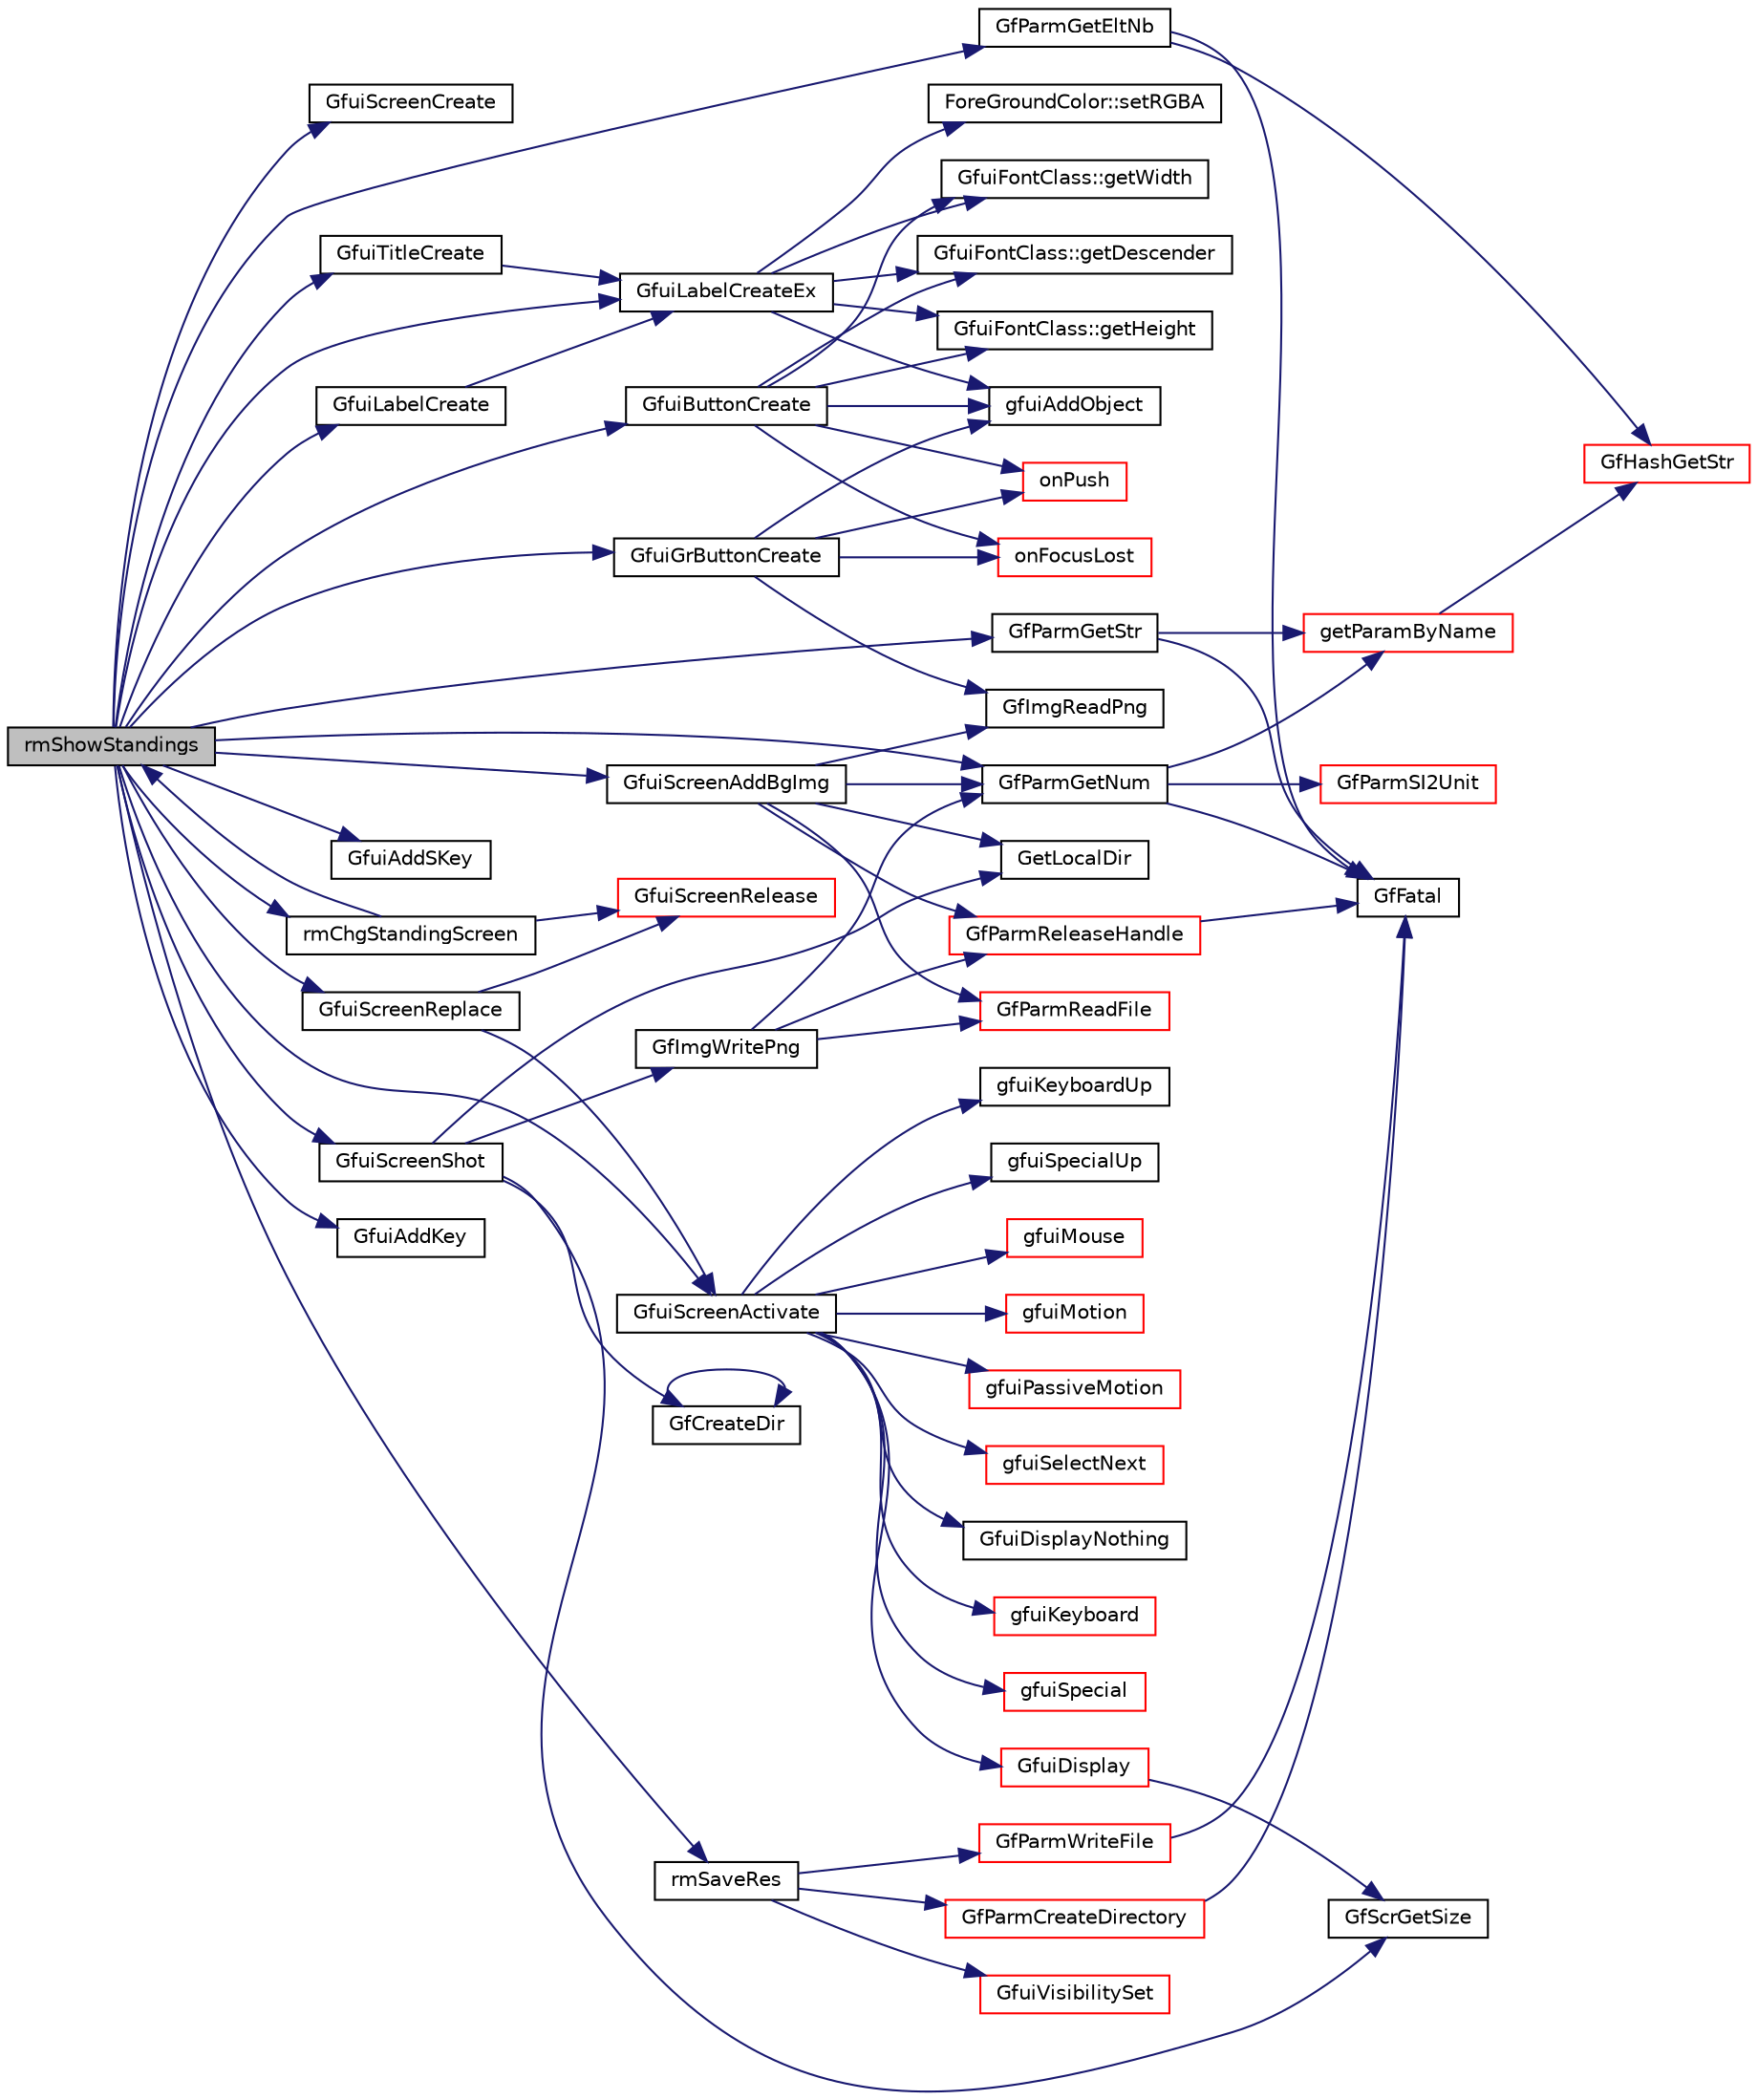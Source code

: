 digraph "rmShowStandings"
{
  edge [fontname="Helvetica",fontsize="10",labelfontname="Helvetica",labelfontsize="10"];
  node [fontname="Helvetica",fontsize="10",shape=record];
  rankdir="LR";
  Node1 [label="rmShowStandings",height=0.2,width=0.4,color="black", fillcolor="grey75", style="filled", fontcolor="black"];
  Node1 -> Node2 [color="midnightblue",fontsize="10",style="solid",fontname="Helvetica"];
  Node2 [label="GfuiScreenCreate",height=0.2,width=0.4,color="black", fillcolor="white", style="filled",URL="$group__gui.html#ga65a0c4e01e1517c7c6b0bd5adfcbb28b",tooltip="Create a new screen. "];
  Node1 -> Node3 [color="midnightblue",fontsize="10",style="solid",fontname="Helvetica"];
  Node3 [label="GfuiTitleCreate",height=0.2,width=0.4,color="black", fillcolor="white", style="filled",URL="$group__gui.html#ga2175b7439c4af8f85305dd64b5ebc7a9",tooltip="Add a Title to the screen. "];
  Node3 -> Node4 [color="midnightblue",fontsize="10",style="solid",fontname="Helvetica"];
  Node4 [label="GfuiLabelCreateEx",height=0.2,width=0.4,color="black", fillcolor="white", style="filled",URL="$group__gui.html#gab2495517bb164c00201dedd420cb60ac",tooltip="Create a new label (extended version). "];
  Node4 -> Node5 [color="midnightblue",fontsize="10",style="solid",fontname="Helvetica"];
  Node5 [label="ForeGroundColor::setRGBA",height=0.2,width=0.4,color="black", fillcolor="white", style="filled",URL="$class_fore_ground_color.html#ad998072a2e3c1e468f1cf03888ef369d"];
  Node4 -> Node6 [color="midnightblue",fontsize="10",style="solid",fontname="Helvetica"];
  Node6 [label="GfuiFontClass::getWidth",height=0.2,width=0.4,color="black", fillcolor="white", style="filled",URL="$class_gfui_font_class.html#a96fb79e144b166ac018613a77795b7d0"];
  Node4 -> Node7 [color="midnightblue",fontsize="10",style="solid",fontname="Helvetica"];
  Node7 [label="GfuiFontClass::getDescender",height=0.2,width=0.4,color="black", fillcolor="white", style="filled",URL="$class_gfui_font_class.html#a9285866cfaa26f2db416dec244ede542"];
  Node4 -> Node8 [color="midnightblue",fontsize="10",style="solid",fontname="Helvetica"];
  Node8 [label="GfuiFontClass::getHeight",height=0.2,width=0.4,color="black", fillcolor="white", style="filled",URL="$class_gfui_font_class.html#af7a8622b16d9d8321fa6bcf5a23352a9"];
  Node4 -> Node9 [color="midnightblue",fontsize="10",style="solid",fontname="Helvetica"];
  Node9 [label="gfuiAddObject",height=0.2,width=0.4,color="black", fillcolor="white", style="filled",URL="$gui_8h.html#a94c49170d91c9d6978d7f4405d9ea064"];
  Node1 -> Node10 [color="midnightblue",fontsize="10",style="solid",fontname="Helvetica"];
  Node10 [label="GfuiScreenAddBgImg",height=0.2,width=0.4,color="black", fillcolor="white", style="filled",URL="$group__gui.html#ga2d1e0f1edf2ed7b53be750c721de1f0a",tooltip="Add an image background to a screen. "];
  Node10 -> Node11 [color="midnightblue",fontsize="10",style="solid",fontname="Helvetica"];
  Node11 [label="GetLocalDir",height=0.2,width=0.4,color="black", fillcolor="white", style="filled",URL="$tgf_8cpp.html#ae34eae3991aacabaf9c64025449d8c87"];
  Node10 -> Node12 [color="midnightblue",fontsize="10",style="solid",fontname="Helvetica"];
  Node12 [label="GfParmReadFile",height=0.2,width=0.4,color="red", fillcolor="white", style="filled",URL="$group__paramsfile.html#ga86fccfc1b5f8abf4ef6546896abd1e4f",tooltip="Read parameter set from file and return handle to parameter set. "];
  Node10 -> Node13 [color="midnightblue",fontsize="10",style="solid",fontname="Helvetica"];
  Node13 [label="GfParmGetNum",height=0.2,width=0.4,color="black", fillcolor="white", style="filled",URL="$group__paramsdata.html#ga57d6d6694c94482128c7b7bd6bf0a2e8",tooltip="Get a numerical parameter from the parameter set handle. "];
  Node13 -> Node14 [color="midnightblue",fontsize="10",style="solid",fontname="Helvetica"];
  Node14 [label="GfFatal",height=0.2,width=0.4,color="black", fillcolor="white", style="filled",URL="$tgf_8h.html#a927c58e55400ef72e0e54548b26f973d"];
  Node13 -> Node15 [color="midnightblue",fontsize="10",style="solid",fontname="Helvetica"];
  Node15 [label="getParamByName",height=0.2,width=0.4,color="red", fillcolor="white", style="filled",URL="$group__paramshelper.html#gad76ca407ee6b618e69f80c80aa319d63",tooltip="Helper function to get (or create) a parameter by name. "];
  Node15 -> Node16 [color="midnightblue",fontsize="10",style="solid",fontname="Helvetica"];
  Node16 [label="GfHashGetStr",height=0.2,width=0.4,color="red", fillcolor="white", style="filled",URL="$group__hash.html#ga4e47f57400b95ab9b6fe918c123fdb26",tooltip="Get the user data associated with a string key. "];
  Node13 -> Node17 [color="midnightblue",fontsize="10",style="solid",fontname="Helvetica"];
  Node17 [label="GfParmSI2Unit",height=0.2,width=0.4,color="red", fillcolor="white", style="filled",URL="$group__paramsdata.html#gab24de0cda7e3f9a5ea42be6dd7592a38",tooltip="Convert a value from SI to given unit. "];
  Node10 -> Node18 [color="midnightblue",fontsize="10",style="solid",fontname="Helvetica"];
  Node18 [label="GfImgReadPng",height=0.2,width=0.4,color="black", fillcolor="white", style="filled",URL="$group__img.html#gae1213f2d0c4f49bfdf3b064c342216bd",tooltip="Load an image from disk to a buffer in RGBA mode. "];
  Node10 -> Node19 [color="midnightblue",fontsize="10",style="solid",fontname="Helvetica"];
  Node19 [label="GfParmReleaseHandle",height=0.2,width=0.4,color="red", fillcolor="white", style="filled",URL="$group__paramsfile.html#ga1a1597d2697db41bcb9fdb64a6569761",tooltip="Release given parameter set handle parmHandle. "];
  Node19 -> Node14 [color="midnightblue",fontsize="10",style="solid",fontname="Helvetica"];
  Node1 -> Node4 [color="midnightblue",fontsize="10",style="solid",fontname="Helvetica"];
  Node1 -> Node20 [color="midnightblue",fontsize="10",style="solid",fontname="Helvetica"];
  Node20 [label="GfParmGetEltNb",height=0.2,width=0.4,color="black", fillcolor="white", style="filled",URL="$group__paramslist.html#ga8e57c951dca972b605a7978baa11c41b",tooltip="Count the number of subsections in a section in the parameter set handle. "];
  Node20 -> Node14 [color="midnightblue",fontsize="10",style="solid",fontname="Helvetica"];
  Node20 -> Node16 [color="midnightblue",fontsize="10",style="solid",fontname="Helvetica"];
  Node1 -> Node21 [color="midnightblue",fontsize="10",style="solid",fontname="Helvetica"];
  Node21 [label="GfuiLabelCreate",height=0.2,width=0.4,color="black", fillcolor="white", style="filled",URL="$group__gui.html#gab4145615769d37f74eb733b58f5345ee",tooltip="Add a label to a screen. "];
  Node21 -> Node4 [color="midnightblue",fontsize="10",style="solid",fontname="Helvetica"];
  Node1 -> Node22 [color="midnightblue",fontsize="10",style="solid",fontname="Helvetica"];
  Node22 [label="GfParmGetStr",height=0.2,width=0.4,color="black", fillcolor="white", style="filled",URL="$group__paramsdata.html#gaa37bfd1fabd03d24fd50812c2330fa12",tooltip="Get a string parameter from the parameter set handle. "];
  Node22 -> Node14 [color="midnightblue",fontsize="10",style="solid",fontname="Helvetica"];
  Node22 -> Node15 [color="midnightblue",fontsize="10",style="solid",fontname="Helvetica"];
  Node1 -> Node13 [color="midnightblue",fontsize="10",style="solid",fontname="Helvetica"];
  Node1 -> Node23 [color="midnightblue",fontsize="10",style="solid",fontname="Helvetica"];
  Node23 [label="GfuiGrButtonCreate",height=0.2,width=0.4,color="black", fillcolor="white", style="filled",URL="$group__gui.html#ga2ad6f0b103a45869580a5741a24373bc",tooltip="Add a graphical button to a screen. "];
  Node23 -> Node24 [color="midnightblue",fontsize="10",style="solid",fontname="Helvetica"];
  Node24 [label="onPush",height=0.2,width=0.4,color="red", fillcolor="white", style="filled",URL="$controlconfig_8cpp.html#a7f74cf9ff0daa4eb8a4b17bb40755683"];
  Node23 -> Node25 [color="midnightblue",fontsize="10",style="solid",fontname="Helvetica"];
  Node25 [label="onFocusLost",height=0.2,width=0.4,color="red", fillcolor="white", style="filled",URL="$controlconfig_8cpp.html#a59cfe754e770f29c0f4e9c4d52201f83"];
  Node23 -> Node18 [color="midnightblue",fontsize="10",style="solid",fontname="Helvetica"];
  Node23 -> Node9 [color="midnightblue",fontsize="10",style="solid",fontname="Helvetica"];
  Node1 -> Node26 [color="midnightblue",fontsize="10",style="solid",fontname="Helvetica"];
  Node26 [label="rmChgStandingScreen",height=0.2,width=0.4,color="black", fillcolor="white", style="filled",URL="$results_8cpp.html#a3b39608268df3ada0f69d741d10c12f4"];
  Node26 -> Node1 [color="midnightblue",fontsize="10",style="solid",fontname="Helvetica"];
  Node26 -> Node27 [color="midnightblue",fontsize="10",style="solid",fontname="Helvetica"];
  Node27 [label="GfuiScreenRelease",height=0.2,width=0.4,color="red", fillcolor="white", style="filled",URL="$group__gui.html#ga188b33e2755fc6c39199f60dd60cc6d5",tooltip="Release the given screen. "];
  Node1 -> Node28 [color="midnightblue",fontsize="10",style="solid",fontname="Helvetica"];
  Node28 [label="GfuiAddSKey",height=0.2,width=0.4,color="black", fillcolor="white", style="filled",URL="$group__gui.html#gace224651e94284d3073aa21bc2309e21",tooltip="Add a Special Keyboard shortcut to the screen. "];
  Node1 -> Node29 [color="midnightblue",fontsize="10",style="solid",fontname="Helvetica"];
  Node29 [label="GfuiButtonCreate",height=0.2,width=0.4,color="black", fillcolor="white", style="filled",URL="$group__gui.html#ga48acf689c531b99051db5328023539fd",tooltip="Add a button to a screen. "];
  Node29 -> Node24 [color="midnightblue",fontsize="10",style="solid",fontname="Helvetica"];
  Node29 -> Node25 [color="midnightblue",fontsize="10",style="solid",fontname="Helvetica"];
  Node29 -> Node6 [color="midnightblue",fontsize="10",style="solid",fontname="Helvetica"];
  Node29 -> Node7 [color="midnightblue",fontsize="10",style="solid",fontname="Helvetica"];
  Node29 -> Node8 [color="midnightblue",fontsize="10",style="solid",fontname="Helvetica"];
  Node29 -> Node9 [color="midnightblue",fontsize="10",style="solid",fontname="Helvetica"];
  Node1 -> Node30 [color="midnightblue",fontsize="10",style="solid",fontname="Helvetica"];
  Node30 [label="GfuiScreenReplace",height=0.2,width=0.4,color="black", fillcolor="white", style="filled",URL="$group__gui.html#ga8851af42123795de70044c553af45d46",tooltip="Activate a screen and make it current plus release the current screen. "];
  Node30 -> Node27 [color="midnightblue",fontsize="10",style="solid",fontname="Helvetica"];
  Node30 -> Node31 [color="midnightblue",fontsize="10",style="solid",fontname="Helvetica"];
  Node31 [label="GfuiScreenActivate",height=0.2,width=0.4,color="black", fillcolor="white", style="filled",URL="$group__gui.html#gadbbca757848adfdf2719c4678e30a0a2",tooltip="Activate a screen and make it current. "];
  Node31 -> Node32 [color="midnightblue",fontsize="10",style="solid",fontname="Helvetica"];
  Node32 [label="gfuiKeyboard",height=0.2,width=0.4,color="red", fillcolor="white", style="filled",URL="$gui_8cpp.html#a3619be0bdc95141c110ee218eb7e62e4"];
  Node31 -> Node33 [color="midnightblue",fontsize="10",style="solid",fontname="Helvetica"];
  Node33 [label="gfuiSpecial",height=0.2,width=0.4,color="red", fillcolor="white", style="filled",URL="$gui_8cpp.html#a2c8de10f1d60582218355213db409b9a"];
  Node31 -> Node34 [color="midnightblue",fontsize="10",style="solid",fontname="Helvetica"];
  Node34 [label="gfuiKeyboardUp",height=0.2,width=0.4,color="black", fillcolor="white", style="filled",URL="$gui_8cpp.html#a3e2bd83ae849b7ca7f8e40ec65e6581e"];
  Node31 -> Node35 [color="midnightblue",fontsize="10",style="solid",fontname="Helvetica"];
  Node35 [label="gfuiSpecialUp",height=0.2,width=0.4,color="black", fillcolor="white", style="filled",URL="$gui_8cpp.html#acb5f70914d40bfcb79bed5a5a4446e85"];
  Node31 -> Node36 [color="midnightblue",fontsize="10",style="solid",fontname="Helvetica"];
  Node36 [label="gfuiMouse",height=0.2,width=0.4,color="red", fillcolor="white", style="filled",URL="$gui_8cpp.html#ade1f47865ce9b44d82919d7ff112eed7"];
  Node31 -> Node37 [color="midnightblue",fontsize="10",style="solid",fontname="Helvetica"];
  Node37 [label="gfuiMotion",height=0.2,width=0.4,color="red", fillcolor="white", style="filled",URL="$gui_8cpp.html#aa59dac80c8fd096eab17e7311a111b27"];
  Node31 -> Node38 [color="midnightblue",fontsize="10",style="solid",fontname="Helvetica"];
  Node38 [label="gfuiPassiveMotion",height=0.2,width=0.4,color="red", fillcolor="white", style="filled",URL="$gui_8cpp.html#a522b86e9eae7540ee8340f5f3aca9e00"];
  Node31 -> Node39 [color="midnightblue",fontsize="10",style="solid",fontname="Helvetica"];
  Node39 [label="gfuiSelectNext",height=0.2,width=0.4,color="red", fillcolor="white", style="filled",URL="$gui_8h.html#a7a6da8d971b522d762eecf0081c42ba0"];
  Node31 -> Node40 [color="midnightblue",fontsize="10",style="solid",fontname="Helvetica"];
  Node40 [label="GfuiDisplay",height=0.2,width=0.4,color="red", fillcolor="white", style="filled",URL="$group__gui.html#ga556f4f79d6831b2c3f8d152471b7e1c9",tooltip="Display function for the GUI to be called during redisplay of glut. "];
  Node40 -> Node41 [color="midnightblue",fontsize="10",style="solid",fontname="Helvetica"];
  Node41 [label="GfScrGetSize",height=0.2,width=0.4,color="black", fillcolor="white", style="filled",URL="$group__screen.html#gadcb66ba3f12ba1cb4c98367898c7f432",tooltip="Get the screen and viewport sizes. "];
  Node31 -> Node42 [color="midnightblue",fontsize="10",style="solid",fontname="Helvetica"];
  Node42 [label="GfuiDisplayNothing",height=0.2,width=0.4,color="black", fillcolor="white", style="filled",URL="$group__gui.html#gaee94daac7cab61329487b8cca09b5238",tooltip="Dummy display function for glut. "];
  Node1 -> Node43 [color="midnightblue",fontsize="10",style="solid",fontname="Helvetica"];
  Node43 [label="rmSaveRes",height=0.2,width=0.4,color="black", fillcolor="white", style="filled",URL="$results_8cpp.html#a572c892951aa3a3979b39534bed0a876"];
  Node43 -> Node44 [color="midnightblue",fontsize="10",style="solid",fontname="Helvetica"];
  Node44 [label="GfParmCreateDirectory",height=0.2,width=0.4,color="red", fillcolor="white", style="filled",URL="$group__paramsfile.html#ga1e8c71b44b2e305a09768deb40515359",tooltip="Create directory for parameter set handle if it does not yet exist. "];
  Node44 -> Node14 [color="midnightblue",fontsize="10",style="solid",fontname="Helvetica"];
  Node43 -> Node45 [color="midnightblue",fontsize="10",style="solid",fontname="Helvetica"];
  Node45 [label="GfParmWriteFile",height=0.2,width=0.4,color="red", fillcolor="white", style="filled",URL="$group__paramsfile.html#ga74959dceaa06d202a6695e13a364b19a",tooltip="Write parameter set into file. "];
  Node45 -> Node14 [color="midnightblue",fontsize="10",style="solid",fontname="Helvetica"];
  Node43 -> Node46 [color="midnightblue",fontsize="10",style="solid",fontname="Helvetica"];
  Node46 [label="GfuiVisibilitySet",height=0.2,width=0.4,color="red", fillcolor="white", style="filled",URL="$group__gui.html#ga54cdf60d97666c43dd2a16e4647a8309",tooltip="Set/unset the visibility attribute of an object. "];
  Node1 -> Node47 [color="midnightblue",fontsize="10",style="solid",fontname="Helvetica"];
  Node47 [label="GfuiAddKey",height=0.2,width=0.4,color="black", fillcolor="white", style="filled",URL="$group__gui.html#gac5aea8aedfe0396ed1aea0364b55a48b",tooltip="Add a Keyboard callback to a screen. "];
  Node1 -> Node48 [color="midnightblue",fontsize="10",style="solid",fontname="Helvetica"];
  Node48 [label="GfuiScreenShot",height=0.2,width=0.4,color="black", fillcolor="white", style="filled",URL="$group__screen.html#ga010727b5c1ba5544ae33ee873b6ddd58",tooltip="Save a screen shot in png format. "];
  Node48 -> Node11 [color="midnightblue",fontsize="10",style="solid",fontname="Helvetica"];
  Node48 -> Node49 [color="midnightblue",fontsize="10",style="solid",fontname="Helvetica"];
  Node49 [label="GfCreateDir",height=0.2,width=0.4,color="black", fillcolor="white", style="filled",URL="$tgf_8cpp.html#a4ace7663701434fc0b5e11711c3a6478",tooltip="Create directory for given path recursively, so all missing parent directories are created as well..."];
  Node49 -> Node49 [color="midnightblue",fontsize="10",style="solid",fontname="Helvetica"];
  Node48 -> Node41 [color="midnightblue",fontsize="10",style="solid",fontname="Helvetica"];
  Node48 -> Node50 [color="midnightblue",fontsize="10",style="solid",fontname="Helvetica"];
  Node50 [label="GfImgWritePng",height=0.2,width=0.4,color="black", fillcolor="white", style="filled",URL="$group__img.html#gacf644f0b79484199d0c32f63e8e3ed67",tooltip="Write a buffer to a png image on disk. "];
  Node50 -> Node12 [color="midnightblue",fontsize="10",style="solid",fontname="Helvetica"];
  Node50 -> Node13 [color="midnightblue",fontsize="10",style="solid",fontname="Helvetica"];
  Node50 -> Node19 [color="midnightblue",fontsize="10",style="solid",fontname="Helvetica"];
  Node1 -> Node31 [color="midnightblue",fontsize="10",style="solid",fontname="Helvetica"];
}
